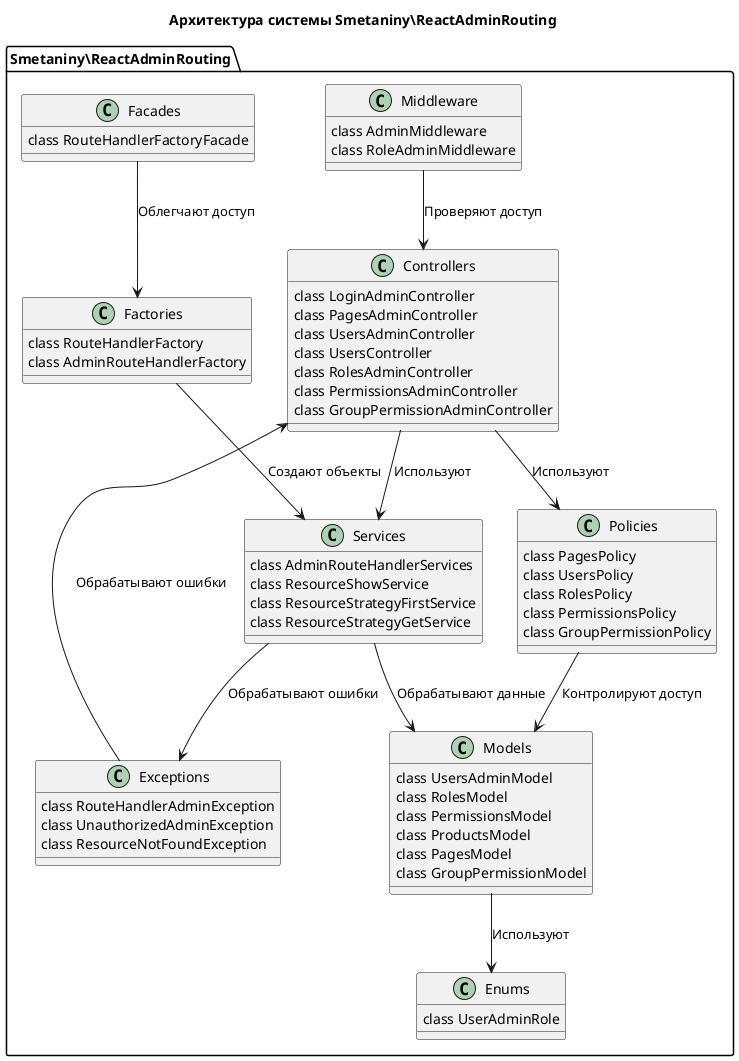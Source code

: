 @startuml
title Архитектура системы Smetaniny\ReactAdminRouting

!define RECTANGLE class
!define CIRCLE interface

package "Smetaniny\ReactAdminRouting" {
    RECTANGLE Controllers {
        RECTANGLE LoginAdminController
        RECTANGLE PagesAdminController
        RECTANGLE UsersAdminController
        RECTANGLE UsersController
        RECTANGLE RolesAdminController
        RECTANGLE PermissionsAdminController
        RECTANGLE GroupPermissionAdminController
    }

    RECTANGLE Models {
        RECTANGLE UsersAdminModel
        RECTANGLE RolesModel
        RECTANGLE PermissionsModel
        RECTANGLE ProductsModel
        RECTANGLE PagesModel
        RECTANGLE GroupPermissionModel
    }

    RECTANGLE Middleware {
        RECTANGLE AdminMiddleware
        RECTANGLE RoleAdminMiddleware
    }

    RECTANGLE Services {
        RECTANGLE AdminRouteHandlerServices
        RECTANGLE ResourceShowService
        RECTANGLE ResourceStrategyFirstService
        RECTANGLE ResourceStrategyGetService
    }

    RECTANGLE Factories {
        RECTANGLE RouteHandlerFactory
        RECTANGLE AdminRouteHandlerFactory
    }

    RECTANGLE Policies {
        RECTANGLE PagesPolicy
        RECTANGLE UsersPolicy
        RECTANGLE RolesPolicy
        RECTANGLE PermissionsPolicy
        RECTANGLE GroupPermissionPolicy
    }

    RECTANGLE Exceptions {
        RECTANGLE RouteHandlerAdminException
        RECTANGLE UnauthorizedAdminException
        RECTANGLE ResourceNotFoundException
    }

    RECTANGLE Enums {
        RECTANGLE UserAdminRole
    }

    RECTANGLE Facades {
        RECTANGLE RouteHandlerFactoryFacade
    }
}

Controllers --> Services : Используют
Services --> Models : Обрабатывают данные
Middleware --> Controllers : Проверяют доступ
Factories --> Services : Создают объекты
Facades --> Factories : Облегчают доступ
Policies --> Models : Контролируют доступ
Exceptions --> Controllers : Обрабатывают ошибки
Controllers --> Policies : Используют
Models --> Enums : Используют
Services --> Exceptions : Обрабатывают ошибки
@enduml
